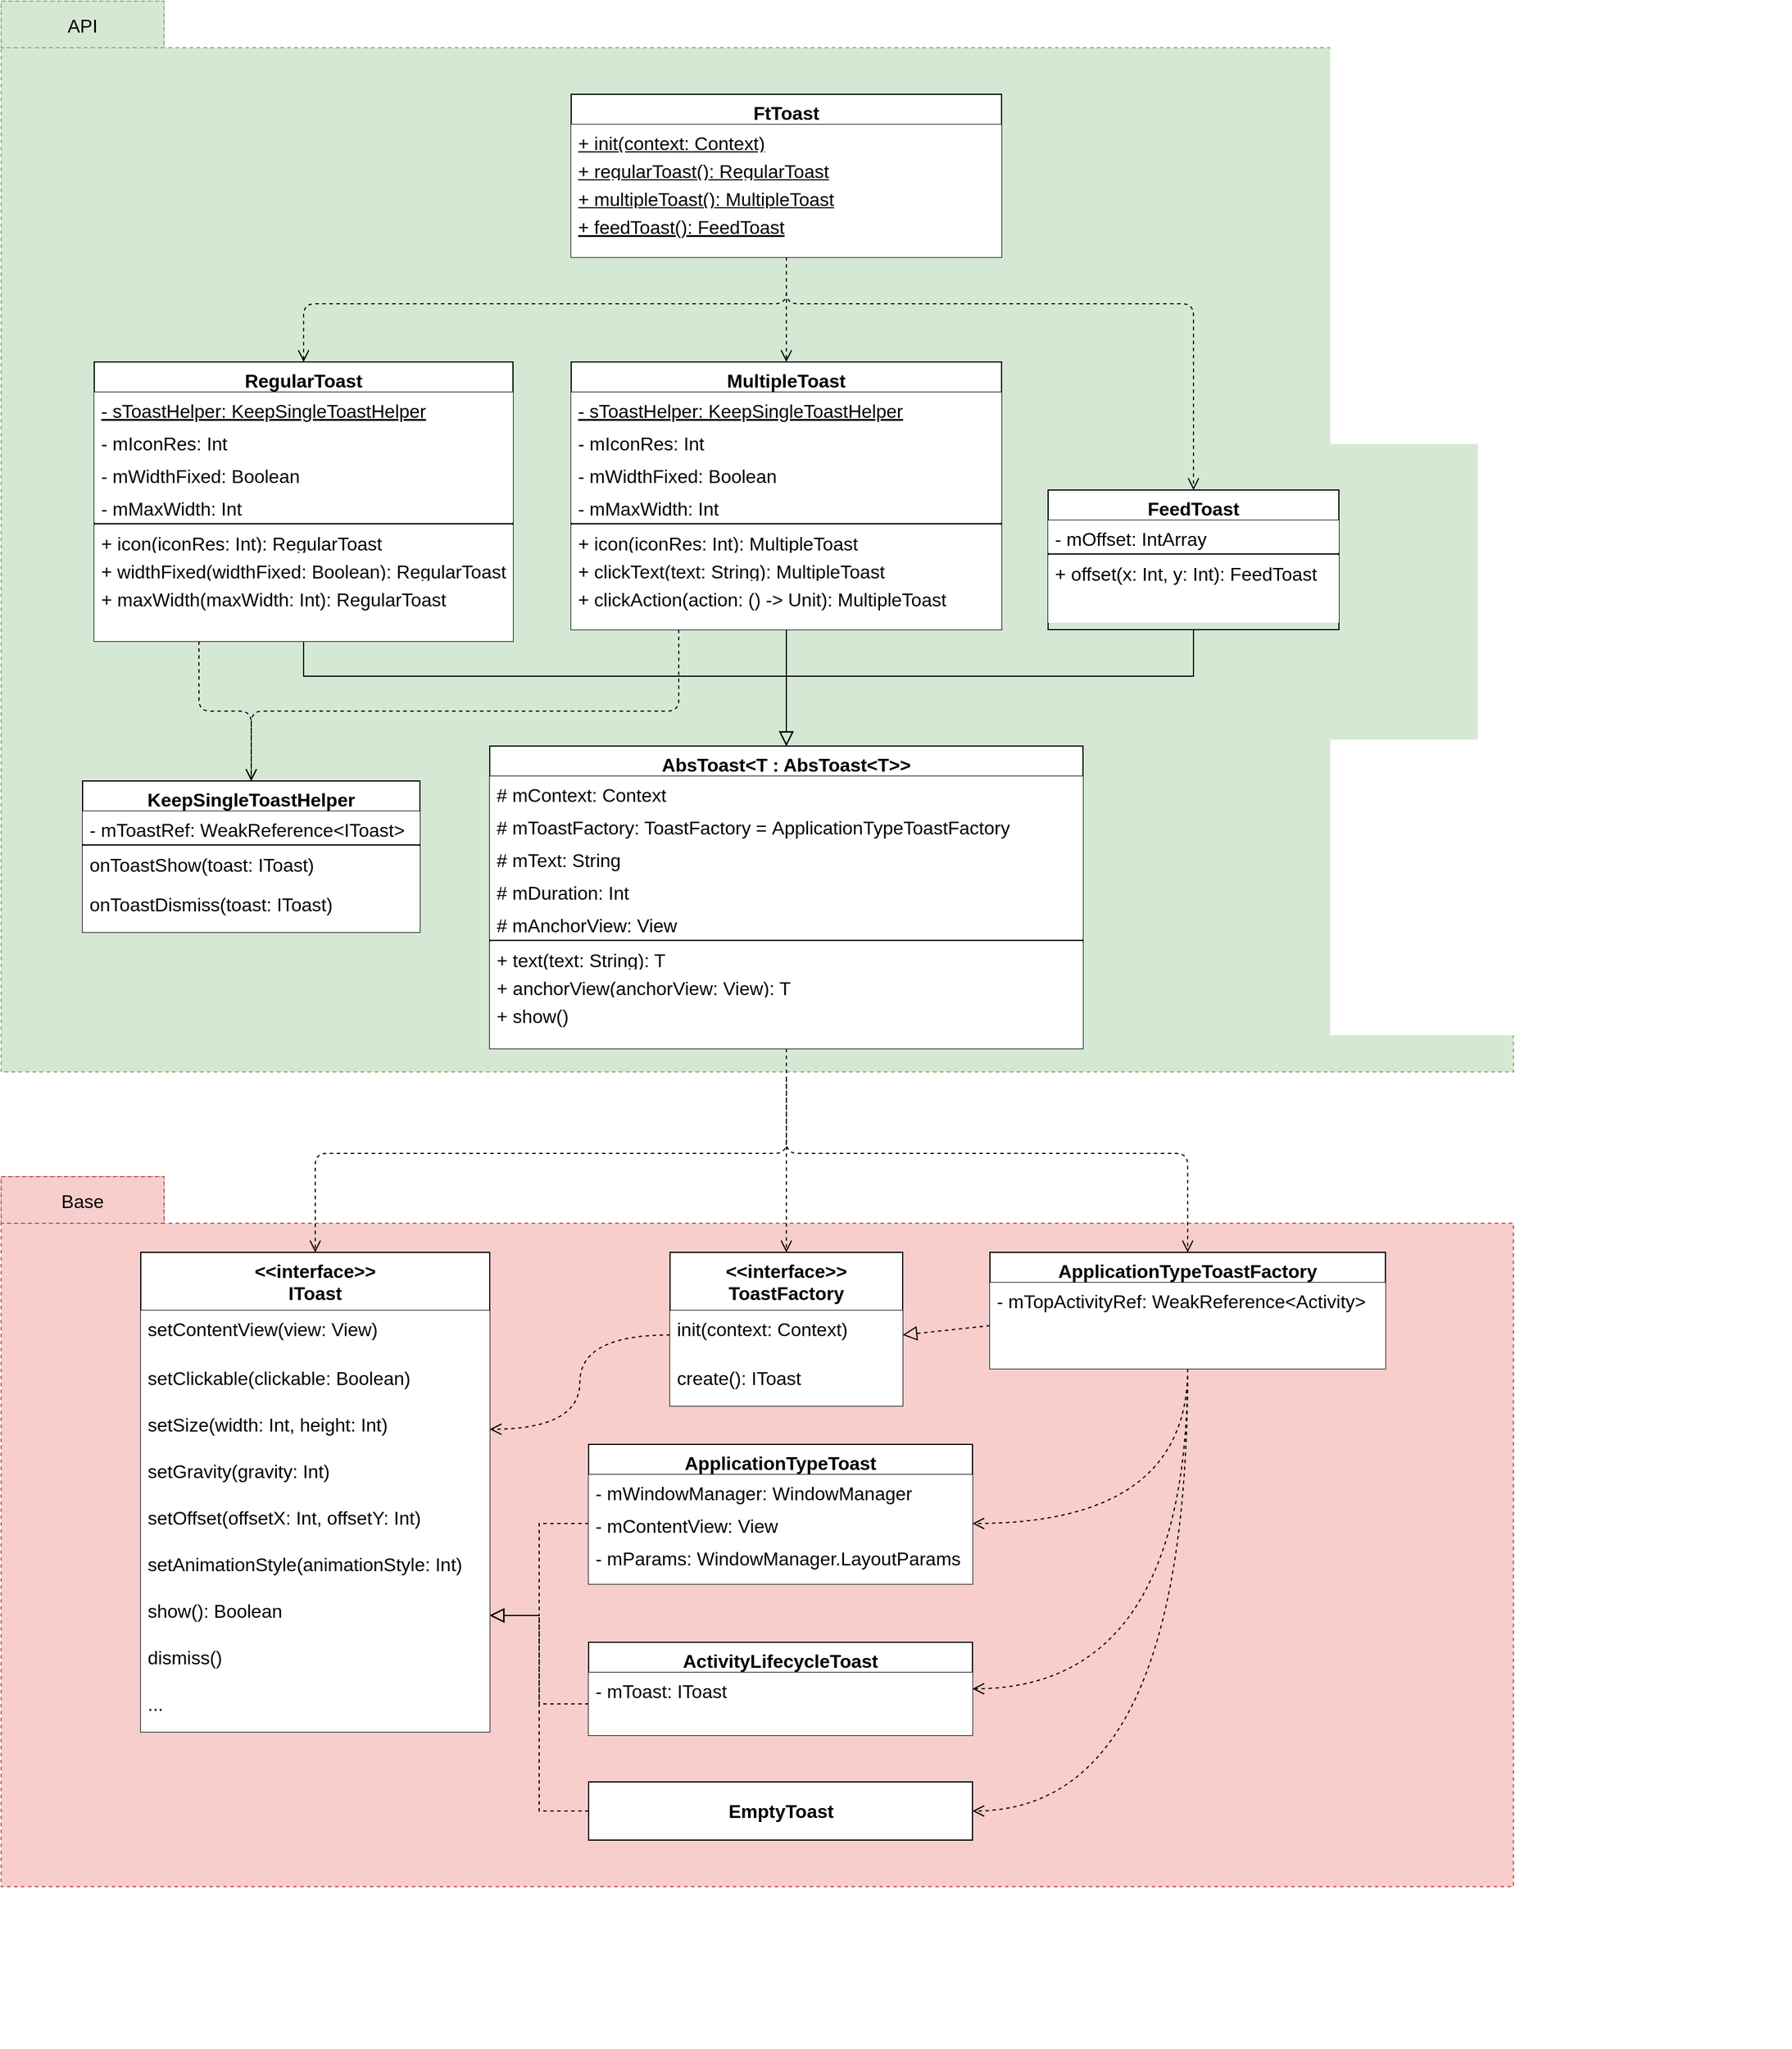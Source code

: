 <mxfile version="14.4.3" type="github">
  <diagram id="C5RBs43oDa-KdzZeNtuy" name="Page-1">
    <mxGraphModel dx="2839" dy="635" grid="1" gridSize="10" guides="1" tooltips="1" connect="1" arrows="1" fold="1" page="1" pageScale="1" pageWidth="827" pageHeight="1169" math="0" shadow="0">
      <root>
        <mxCell id="WIyWlLk6GJQsqaUBKTNV-0" />
        <mxCell id="WIyWlLk6GJQsqaUBKTNV-1" parent="WIyWlLk6GJQsqaUBKTNV-0" />
        <mxCell id="TGSBxebK7EgQVa-JyBHf-326" value="" style="shape=folder;fontStyle=1;spacingTop=10;tabWidth=140;tabHeight=40;tabPosition=left;html=1;strokeWidth=1;dashed=1;strokeColor=#82b366;fillColor=#d5e8d4;" parent="WIyWlLk6GJQsqaUBKTNV-1" vertex="1">
          <mxGeometry x="-1570" y="360" width="1300" height="920" as="geometry" />
        </mxCell>
        <mxCell id="TGSBxebK7EgQVa-JyBHf-310" value="" style="shape=folder;fontStyle=1;spacingTop=10;tabWidth=140;tabHeight=40;tabPosition=left;html=1;strokeWidth=1;dashed=1;strokeColor=#b85450;fillColor=#f8cecc;" parent="WIyWlLk6GJQsqaUBKTNV-1" vertex="1">
          <mxGeometry x="-1570" y="1370" width="1300" height="610" as="geometry" />
        </mxCell>
        <mxCell id="TGSBxebK7EgQVa-JyBHf-126" value="&lt;&lt;interface&gt;&gt;&#xa;ToastFactory" style="swimlane;fontStyle=1;align=center;verticalAlign=top;childLayout=stackLayout;horizontal=1;startSize=50;horizontalStack=0;resizeParent=1;resizeLast=0;collapsible=1;marginBottom=0;rounded=0;shadow=0;strokeWidth=1;fontSize=16;" parent="WIyWlLk6GJQsqaUBKTNV-1" vertex="1">
          <mxGeometry x="-995" y="1435" width="200" height="132" as="geometry">
            <mxRectangle x="130" y="380" width="160" height="26" as="alternateBounds" />
          </mxGeometry>
        </mxCell>
        <mxCell id="TGSBxebK7EgQVa-JyBHf-128" value="init(context: Context)" style="text;align=left;verticalAlign=top;spacingLeft=4;spacingRight=4;overflow=hidden;rotatable=0;points=[[0,0.5],[1,0.5]];portConstraint=eastwest;fontSize=16;fillColor=#ffffff;" parent="TGSBxebK7EgQVa-JyBHf-126" vertex="1">
          <mxGeometry y="50" width="200" height="42" as="geometry" />
        </mxCell>
        <mxCell id="TGSBxebK7EgQVa-JyBHf-129" value="create(): IToast" style="text;align=left;verticalAlign=top;spacingLeft=4;spacingRight=4;overflow=hidden;rotatable=0;points=[[0,0.5],[1,0.5]];portConstraint=eastwest;fontSize=16;fillColor=#ffffff;" parent="TGSBxebK7EgQVa-JyBHf-126" vertex="1">
          <mxGeometry y="92" width="200" height="40" as="geometry" />
        </mxCell>
        <mxCell id="TGSBxebK7EgQVa-JyBHf-137" value="ApplicationTypeToastFactory" style="swimlane;fontStyle=1;align=center;verticalAlign=top;childLayout=stackLayout;horizontal=1;startSize=26;horizontalStack=0;resizeParent=1;resizeLast=0;collapsible=1;marginBottom=0;rounded=0;shadow=0;strokeWidth=1;fontSize=16;fillColor=#FFFFFF;" parent="WIyWlLk6GJQsqaUBKTNV-1" vertex="1">
          <mxGeometry x="-720" y="1435" width="340" height="100" as="geometry">
            <mxRectangle x="130" y="380" width="160" height="26" as="alternateBounds" />
          </mxGeometry>
        </mxCell>
        <mxCell id="TGSBxebK7EgQVa-JyBHf-138" value="- mTopActivityRef: WeakReference&lt;Activity&gt;" style="text;align=left;verticalAlign=top;spacingLeft=4;spacingRight=4;overflow=hidden;rotatable=0;points=[[0,0.5],[1,0.5]];portConstraint=eastwest;rounded=0;shadow=0;html=0;fontSize=16;fillColor=#ffffff;" parent="TGSBxebK7EgQVa-JyBHf-137" vertex="1">
          <mxGeometry y="26" width="340" height="74" as="geometry" />
        </mxCell>
        <mxCell id="TGSBxebK7EgQVa-JyBHf-153" value="ApplicationTypeToast" style="swimlane;fontStyle=1;align=center;verticalAlign=top;childLayout=stackLayout;horizontal=1;startSize=26;horizontalStack=0;resizeParent=1;resizeLast=0;collapsible=1;marginBottom=0;rounded=0;shadow=0;strokeWidth=1;fontSize=16;" parent="WIyWlLk6GJQsqaUBKTNV-1" vertex="1">
          <mxGeometry x="-1065" y="1600" width="330" height="120" as="geometry">
            <mxRectangle x="130" y="380" width="160" height="26" as="alternateBounds" />
          </mxGeometry>
        </mxCell>
        <mxCell id="TGSBxebK7EgQVa-JyBHf-163" value="- mWindowManager: WindowManager" style="text;align=left;verticalAlign=top;spacingLeft=4;spacingRight=4;overflow=hidden;rotatable=0;points=[[0,0.5],[1,0.5]];portConstraint=eastwest;rounded=0;shadow=0;html=0;fontSize=16;fillColor=#ffffff;" parent="TGSBxebK7EgQVa-JyBHf-153" vertex="1">
          <mxGeometry y="26" width="330" height="28" as="geometry" />
        </mxCell>
        <mxCell id="TGSBxebK7EgQVa-JyBHf-154" value="- mContentView: View" style="text;align=left;verticalAlign=top;spacingLeft=4;spacingRight=4;overflow=hidden;rotatable=0;points=[[0,0.5],[1,0.5]];portConstraint=eastwest;rounded=0;shadow=0;html=0;fontSize=16;fillColor=#ffffff;" parent="TGSBxebK7EgQVa-JyBHf-153" vertex="1">
          <mxGeometry y="54" width="330" height="28" as="geometry" />
        </mxCell>
        <mxCell id="TGSBxebK7EgQVa-JyBHf-162" value="- mParams: WindowManager.LayoutParams" style="text;align=left;verticalAlign=top;spacingLeft=4;spacingRight=4;overflow=hidden;rotatable=0;points=[[0,0.5],[1,0.5]];portConstraint=eastwest;rounded=0;shadow=0;html=0;fontSize=16;fillColor=#ffffff;" parent="TGSBxebK7EgQVa-JyBHf-153" vertex="1">
          <mxGeometry y="82" width="330" height="38" as="geometry" />
        </mxCell>
        <mxCell id="TGSBxebK7EgQVa-JyBHf-160" style="edgeStyle=orthogonalEdgeStyle;rounded=0;orthogonalLoop=1;jettySize=auto;html=1;exitX=1;exitY=0.5;exitDx=0;exitDy=0;fontSize=16;" parent="TGSBxebK7EgQVa-JyBHf-153" edge="1">
          <mxGeometry relative="1" as="geometry">
            <mxPoint x="630" y="340.0" as="sourcePoint" />
            <mxPoint x="630" y="340.0" as="targetPoint" />
          </mxGeometry>
        </mxCell>
        <mxCell id="TGSBxebK7EgQVa-JyBHf-176" value="AbsToast&lt;T : AbsToast&lt;T&gt;&gt;" style="swimlane;fontStyle=1;align=center;verticalAlign=top;childLayout=stackLayout;horizontal=1;startSize=26;horizontalStack=0;resizeParent=1;resizeLast=0;collapsible=1;marginBottom=0;rounded=0;shadow=0;strokeWidth=1;fontSize=16;" parent="WIyWlLk6GJQsqaUBKTNV-1" vertex="1">
          <mxGeometry x="-1150" y="1000" width="510" height="260" as="geometry">
            <mxRectangle x="130" y="380" width="160" height="26" as="alternateBounds" />
          </mxGeometry>
        </mxCell>
        <mxCell id="TGSBxebK7EgQVa-JyBHf-177" value="# mContext: Context" style="text;align=left;verticalAlign=top;spacingLeft=4;spacingRight=4;overflow=hidden;rotatable=0;points=[[0,0.5],[1,0.5]];portConstraint=eastwest;rounded=0;shadow=0;html=0;fontSize=16;fillColor=#ffffff;" parent="TGSBxebK7EgQVa-JyBHf-176" vertex="1">
          <mxGeometry y="26" width="510" height="28" as="geometry" />
        </mxCell>
        <mxCell id="TGSBxebK7EgQVa-JyBHf-186" value="# mToastFactory: ToastFactory = ApplicationTypeToastFactory" style="text;align=left;verticalAlign=top;spacingLeft=4;spacingRight=4;overflow=hidden;rotatable=0;points=[[0,0.5],[1,0.5]];portConstraint=eastwest;rounded=0;shadow=0;html=0;fontSize=16;fillColor=#ffffff;" parent="TGSBxebK7EgQVa-JyBHf-176" vertex="1">
          <mxGeometry y="54" width="510" height="28" as="geometry" />
        </mxCell>
        <mxCell id="TGSBxebK7EgQVa-JyBHf-187" value="# mText: String" style="text;align=left;verticalAlign=top;spacingLeft=4;spacingRight=4;overflow=hidden;rotatable=0;points=[[0,0.5],[1,0.5]];portConstraint=eastwest;rounded=0;shadow=0;html=0;fontSize=16;fillColor=#ffffff;" parent="TGSBxebK7EgQVa-JyBHf-176" vertex="1">
          <mxGeometry y="82" width="510" height="28" as="geometry" />
        </mxCell>
        <mxCell id="TGSBxebK7EgQVa-JyBHf-188" value="# mDuration: Int" style="text;align=left;verticalAlign=top;spacingLeft=4;spacingRight=4;overflow=hidden;rotatable=0;points=[[0,0.5],[1,0.5]];portConstraint=eastwest;rounded=0;shadow=0;html=0;fontSize=16;fillColor=#ffffff;" parent="TGSBxebK7EgQVa-JyBHf-176" vertex="1">
          <mxGeometry y="110" width="510" height="28" as="geometry" />
        </mxCell>
        <mxCell id="TGSBxebK7EgQVa-JyBHf-189" value="# mAnchorView: View" style="text;align=left;verticalAlign=top;spacingLeft=4;spacingRight=4;overflow=hidden;rotatable=0;points=[[0,0.5],[1,0.5]];portConstraint=eastwest;rounded=0;shadow=0;html=0;fontSize=16;fillColor=#ffffff;" parent="TGSBxebK7EgQVa-JyBHf-176" vertex="1">
          <mxGeometry y="138" width="510" height="28" as="geometry" />
        </mxCell>
        <mxCell id="TGSBxebK7EgQVa-JyBHf-330" value="" style="line;strokeWidth=1;html=1;perimeter=backbonePerimeter;points=[];outlineConnect=0;fillColor=#ffffff;gradientColor=#ffffff;align=center;" parent="TGSBxebK7EgQVa-JyBHf-176" vertex="1">
          <mxGeometry y="166" width="510" height="2" as="geometry" />
        </mxCell>
        <mxCell id="TGSBxebK7EgQVa-JyBHf-179" value="+ text(text: String): T" style="text;align=left;verticalAlign=top;spacingLeft=4;spacingRight=4;overflow=hidden;rotatable=0;points=[[0,0.5],[1,0.5]];portConstraint=eastwest;fontStyle=0;fontSize=16;fillColor=#ffffff;" parent="TGSBxebK7EgQVa-JyBHf-176" vertex="1">
          <mxGeometry y="168" width="510" height="24" as="geometry" />
        </mxCell>
        <mxCell id="TGSBxebK7EgQVa-JyBHf-181" value="+ anchorView(anchorView: View): T" style="text;align=left;verticalAlign=top;spacingLeft=4;spacingRight=4;overflow=hidden;rotatable=0;points=[[0,0.5],[1,0.5]];portConstraint=eastwest;fontStyle=0;fontSize=16;fillColor=#ffffff;" parent="TGSBxebK7EgQVa-JyBHf-176" vertex="1">
          <mxGeometry y="192" width="510" height="24" as="geometry" />
        </mxCell>
        <mxCell id="TGSBxebK7EgQVa-JyBHf-182" value="+ show()" style="text;align=left;verticalAlign=top;spacingLeft=4;spacingRight=4;overflow=hidden;rotatable=0;points=[[0,0.5],[1,0.5]];portConstraint=eastwest;fontStyle=0;fontSize=16;fillColor=#ffffff;" parent="TGSBxebK7EgQVa-JyBHf-176" vertex="1">
          <mxGeometry y="216" width="510" height="44" as="geometry" />
        </mxCell>
        <mxCell id="TGSBxebK7EgQVa-JyBHf-183" style="edgeStyle=orthogonalEdgeStyle;rounded=0;orthogonalLoop=1;jettySize=auto;html=1;exitX=1;exitY=0.5;exitDx=0;exitDy=0;fontSize=16;" parent="TGSBxebK7EgQVa-JyBHf-176" edge="1">
          <mxGeometry relative="1" as="geometry">
            <mxPoint x="165" y="560.0" as="sourcePoint" />
            <mxPoint x="165" y="560.0" as="targetPoint" />
          </mxGeometry>
        </mxCell>
        <mxCell id="TGSBxebK7EgQVa-JyBHf-193" value="RegularToast" style="swimlane;fontStyle=1;align=center;verticalAlign=top;childLayout=stackLayout;horizontal=1;startSize=26;horizontalStack=0;resizeParent=1;resizeLast=0;collapsible=1;marginBottom=0;rounded=0;shadow=0;strokeWidth=1;fontSize=16;" parent="WIyWlLk6GJQsqaUBKTNV-1" vertex="1">
          <mxGeometry x="-1490" y="670" width="360" height="240" as="geometry">
            <mxRectangle x="130" y="380" width="160" height="26" as="alternateBounds" />
          </mxGeometry>
        </mxCell>
        <mxCell id="TGSBxebK7EgQVa-JyBHf-194" value="- sToastHelper: KeepSingleToastHelper" style="text;align=left;verticalAlign=top;spacingLeft=4;spacingRight=4;overflow=hidden;rotatable=0;points=[[0,0.5],[1,0.5]];portConstraint=eastwest;rounded=0;shadow=0;html=0;fontSize=16;fontStyle=4;fillColor=#ffffff;" parent="TGSBxebK7EgQVa-JyBHf-193" vertex="1">
          <mxGeometry y="26" width="360" height="28" as="geometry" />
        </mxCell>
        <mxCell id="TGSBxebK7EgQVa-JyBHf-195" value="- mIconRes: Int" style="text;align=left;verticalAlign=top;spacingLeft=4;spacingRight=4;overflow=hidden;rotatable=0;points=[[0,0.5],[1,0.5]];portConstraint=eastwest;rounded=0;shadow=0;html=0;fontSize=16;fillColor=#ffffff;" parent="TGSBxebK7EgQVa-JyBHf-193" vertex="1">
          <mxGeometry y="54" width="360" height="28" as="geometry" />
        </mxCell>
        <mxCell id="TGSBxebK7EgQVa-JyBHf-196" value="- mWidthFixed: Boolean" style="text;align=left;verticalAlign=top;spacingLeft=4;spacingRight=4;overflow=hidden;rotatable=0;points=[[0,0.5],[1,0.5]];portConstraint=eastwest;rounded=0;shadow=0;html=0;fontSize=16;fillColor=#ffffff;" parent="TGSBxebK7EgQVa-JyBHf-193" vertex="1">
          <mxGeometry y="82" width="360" height="28" as="geometry" />
        </mxCell>
        <mxCell id="TGSBxebK7EgQVa-JyBHf-197" value="- mMaxWidth: Int" style="text;align=left;verticalAlign=top;spacingLeft=4;spacingRight=4;overflow=hidden;rotatable=0;points=[[0,0.5],[1,0.5]];portConstraint=eastwest;rounded=0;shadow=0;html=0;fontSize=16;fillColor=#ffffff;" parent="TGSBxebK7EgQVa-JyBHf-193" vertex="1">
          <mxGeometry y="110" width="360" height="28" as="geometry" />
        </mxCell>
        <mxCell id="TGSBxebK7EgQVa-JyBHf-199" value="" style="line;html=1;strokeWidth=1;align=left;verticalAlign=middle;spacingTop=-1;spacingLeft=3;spacingRight=3;rotatable=0;labelPosition=right;points=[];portConstraint=eastwest;fontSize=16;fillColor=#000000;" parent="TGSBxebK7EgQVa-JyBHf-193" vertex="1">
          <mxGeometry y="138" width="360" height="2" as="geometry" />
        </mxCell>
        <mxCell id="TGSBxebK7EgQVa-JyBHf-226" value="+ icon(iconRes: Int): RegularToast" style="text;align=left;verticalAlign=top;spacingLeft=4;spacingRight=4;overflow=hidden;rotatable=0;points=[[0,0.5],[1,0.5]];portConstraint=eastwest;fontStyle=0;fontSize=16;fillColor=#ffffff;" parent="TGSBxebK7EgQVa-JyBHf-193" vertex="1">
          <mxGeometry y="140" width="360" height="24" as="geometry" />
        </mxCell>
        <mxCell id="TGSBxebK7EgQVa-JyBHf-200" value="+ widthFixed(widthFixed: Boolean): RegularToast" style="text;align=left;verticalAlign=top;spacingLeft=4;spacingRight=4;overflow=hidden;rotatable=0;points=[[0,0.5],[1,0.5]];portConstraint=eastwest;fontStyle=0;fontSize=16;fillColor=#ffffff;" parent="TGSBxebK7EgQVa-JyBHf-193" vertex="1">
          <mxGeometry y="164" width="360" height="24" as="geometry" />
        </mxCell>
        <mxCell id="TGSBxebK7EgQVa-JyBHf-227" value="+ maxWidth(maxWidth: Int): RegularToast" style="text;align=left;verticalAlign=top;spacingLeft=4;spacingRight=4;overflow=hidden;rotatable=0;points=[[0,0.5],[1,0.5]];portConstraint=eastwest;fontStyle=0;fontSize=16;fillColor=#ffffff;" parent="TGSBxebK7EgQVa-JyBHf-193" vertex="1">
          <mxGeometry y="188" width="360" height="52" as="geometry" />
        </mxCell>
        <mxCell id="TGSBxebK7EgQVa-JyBHf-203" style="edgeStyle=orthogonalEdgeStyle;rounded=0;orthogonalLoop=1;jettySize=auto;html=1;exitX=1;exitY=0.5;exitDx=0;exitDy=0;fontSize=16;" parent="TGSBxebK7EgQVa-JyBHf-193" edge="1">
          <mxGeometry relative="1" as="geometry">
            <mxPoint x="630" y="170.0" as="sourcePoint" />
            <mxPoint x="630" y="170.0" as="targetPoint" />
          </mxGeometry>
        </mxCell>
        <mxCell id="TGSBxebK7EgQVa-JyBHf-204" value="KeepSingleToastHelper" style="swimlane;fontStyle=1;align=center;verticalAlign=top;childLayout=stackLayout;horizontal=1;startSize=26;horizontalStack=0;resizeParent=1;resizeLast=0;collapsible=1;marginBottom=0;rounded=0;shadow=0;strokeWidth=1;fontSize=16;" parent="WIyWlLk6GJQsqaUBKTNV-1" vertex="1">
          <mxGeometry x="-1500" y="1030" width="290" height="130" as="geometry">
            <mxRectangle x="130" y="380" width="160" height="26" as="alternateBounds" />
          </mxGeometry>
        </mxCell>
        <mxCell id="TGSBxebK7EgQVa-JyBHf-205" value="- mToastRef: WeakReference&lt;IToast&gt;" style="text;align=left;verticalAlign=top;spacingLeft=4;spacingRight=4;overflow=hidden;rotatable=0;points=[[0,0.5],[1,0.5]];portConstraint=eastwest;rounded=0;shadow=0;html=0;fontSize=16;fillColor=#ffffff;" parent="TGSBxebK7EgQVa-JyBHf-204" vertex="1">
          <mxGeometry y="26" width="290" height="28" as="geometry" />
        </mxCell>
        <mxCell id="TGSBxebK7EgQVa-JyBHf-329" value="" style="line;strokeWidth=1;html=1;perimeter=backbonePerimeter;points=[];outlineConnect=0;fillColor=#ffffff;gradientColor=#ffffff;align=center;" parent="TGSBxebK7EgQVa-JyBHf-204" vertex="1">
          <mxGeometry y="54" width="290" height="2" as="geometry" />
        </mxCell>
        <mxCell id="TGSBxebK7EgQVa-JyBHf-211" value="onToastShow(toast: IToast)" style="text;align=left;verticalAlign=top;spacingLeft=4;spacingRight=4;overflow=hidden;rotatable=0;points=[[0,0.5],[1,0.5]];portConstraint=eastwest;fontStyle=0;fontSize=16;fillColor=#ffffff;" parent="TGSBxebK7EgQVa-JyBHf-204" vertex="1">
          <mxGeometry y="56" width="290" height="34" as="geometry" />
        </mxCell>
        <mxCell id="TGSBxebK7EgQVa-JyBHf-212" value="onToastDismiss(toast: IToast)" style="text;align=left;verticalAlign=top;spacingLeft=4;spacingRight=4;overflow=hidden;rotatable=0;points=[[0,0.5],[1,0.5]];portConstraint=eastwest;fontStyle=0;fontSize=16;fillColor=#ffffff;" parent="TGSBxebK7EgQVa-JyBHf-204" vertex="1">
          <mxGeometry y="90" width="290" height="40" as="geometry" />
        </mxCell>
        <mxCell id="TGSBxebK7EgQVa-JyBHf-214" style="edgeStyle=orthogonalEdgeStyle;rounded=0;orthogonalLoop=1;jettySize=auto;html=1;exitX=1;exitY=0.5;exitDx=0;exitDy=0;fontSize=16;" parent="TGSBxebK7EgQVa-JyBHf-204" edge="1">
          <mxGeometry relative="1" as="geometry">
            <mxPoint x="630" y="170.0" as="sourcePoint" />
            <mxPoint x="630" y="170.0" as="targetPoint" />
          </mxGeometry>
        </mxCell>
        <mxCell id="TGSBxebK7EgQVa-JyBHf-216" value="MultipleToast" style="swimlane;fontStyle=1;align=center;verticalAlign=top;childLayout=stackLayout;horizontal=1;startSize=26;horizontalStack=0;resizeParent=1;resizeLast=0;collapsible=1;marginBottom=0;rounded=0;shadow=0;strokeWidth=1;fontSize=16;" parent="WIyWlLk6GJQsqaUBKTNV-1" vertex="1">
          <mxGeometry x="-1080" y="670" width="370" height="230" as="geometry">
            <mxRectangle x="130" y="380" width="160" height="26" as="alternateBounds" />
          </mxGeometry>
        </mxCell>
        <mxCell id="TGSBxebK7EgQVa-JyBHf-217" value="- sToastHelper: KeepSingleToastHelper" style="text;align=left;verticalAlign=top;spacingLeft=4;spacingRight=4;overflow=hidden;rotatable=0;points=[[0,0.5],[1,0.5]];portConstraint=eastwest;rounded=0;shadow=0;html=0;fontSize=16;fontStyle=4;fillColor=#ffffff;" parent="TGSBxebK7EgQVa-JyBHf-216" vertex="1">
          <mxGeometry y="26" width="370" height="28" as="geometry" />
        </mxCell>
        <mxCell id="TGSBxebK7EgQVa-JyBHf-218" value="- mIconRes: Int" style="text;align=left;verticalAlign=top;spacingLeft=4;spacingRight=4;overflow=hidden;rotatable=0;points=[[0,0.5],[1,0.5]];portConstraint=eastwest;rounded=0;shadow=0;html=0;fontSize=16;fillColor=#ffffff;" parent="TGSBxebK7EgQVa-JyBHf-216" vertex="1">
          <mxGeometry y="54" width="370" height="28" as="geometry" />
        </mxCell>
        <mxCell id="TGSBxebK7EgQVa-JyBHf-219" value="- mWidthFixed: Boolean" style="text;align=left;verticalAlign=top;spacingLeft=4;spacingRight=4;overflow=hidden;rotatable=0;points=[[0,0.5],[1,0.5]];portConstraint=eastwest;rounded=0;shadow=0;html=0;fontSize=16;fillColor=#ffffff;" parent="TGSBxebK7EgQVa-JyBHf-216" vertex="1">
          <mxGeometry y="82" width="370" height="28" as="geometry" />
        </mxCell>
        <mxCell id="TGSBxebK7EgQVa-JyBHf-220" value="- mMaxWidth: Int" style="text;align=left;verticalAlign=top;spacingLeft=4;spacingRight=4;overflow=hidden;rotatable=0;points=[[0,0.5],[1,0.5]];portConstraint=eastwest;rounded=0;shadow=0;html=0;fontSize=16;fillColor=#ffffff;" parent="TGSBxebK7EgQVa-JyBHf-216" vertex="1">
          <mxGeometry y="110" width="370" height="28" as="geometry" />
        </mxCell>
        <mxCell id="TGSBxebK7EgQVa-JyBHf-331" value="" style="line;html=1;strokeWidth=1;align=left;verticalAlign=middle;spacingTop=-1;spacingLeft=3;spacingRight=3;rotatable=0;labelPosition=right;points=[];portConstraint=eastwest;fontSize=16;fillColor=#000000;" parent="TGSBxebK7EgQVa-JyBHf-216" vertex="1">
          <mxGeometry y="138" width="370" height="2" as="geometry" />
        </mxCell>
        <mxCell id="TGSBxebK7EgQVa-JyBHf-222" value="+ icon(iconRes: Int): MultipleToast" style="text;align=left;verticalAlign=top;spacingLeft=4;spacingRight=4;overflow=hidden;rotatable=0;points=[[0,0.5],[1,0.5]];portConstraint=eastwest;fontStyle=0;fontSize=16;fillColor=#ffffff;" parent="TGSBxebK7EgQVa-JyBHf-216" vertex="1">
          <mxGeometry y="140" width="370" height="24" as="geometry" />
        </mxCell>
        <mxCell id="TGSBxebK7EgQVa-JyBHf-228" value="+ clickText(text: String): MultipleToast" style="text;align=left;verticalAlign=top;spacingLeft=4;spacingRight=4;overflow=hidden;rotatable=0;points=[[0,0.5],[1,0.5]];portConstraint=eastwest;fontStyle=0;fontSize=16;fillColor=#ffffff;" parent="TGSBxebK7EgQVa-JyBHf-216" vertex="1">
          <mxGeometry y="164" width="370" height="24" as="geometry" />
        </mxCell>
        <mxCell id="TGSBxebK7EgQVa-JyBHf-223" value="+ clickAction(action: () -&gt; Unit): MultipleToast" style="text;align=left;verticalAlign=top;spacingLeft=4;spacingRight=4;overflow=hidden;rotatable=0;points=[[0,0.5],[1,0.5]];portConstraint=eastwest;fontStyle=0;fontSize=16;fillColor=#ffffff;" parent="TGSBxebK7EgQVa-JyBHf-216" vertex="1">
          <mxGeometry y="188" width="370" height="42" as="geometry" />
        </mxCell>
        <mxCell id="TGSBxebK7EgQVa-JyBHf-225" style="edgeStyle=orthogonalEdgeStyle;rounded=0;orthogonalLoop=1;jettySize=auto;html=1;exitX=1;exitY=0.5;exitDx=0;exitDy=0;fontSize=16;" parent="TGSBxebK7EgQVa-JyBHf-216" edge="1">
          <mxGeometry relative="1" as="geometry">
            <mxPoint x="630" y="170.0" as="sourcePoint" />
            <mxPoint x="630" y="170.0" as="targetPoint" />
          </mxGeometry>
        </mxCell>
        <mxCell id="TGSBxebK7EgQVa-JyBHf-229" style="edgeStyle=orthogonalEdgeStyle;rounded=0;orthogonalLoop=1;jettySize=auto;html=1;exitX=1;exitY=0.5;exitDx=0;exitDy=0;fontSize=16;" parent="WIyWlLk6GJQsqaUBKTNV-1" edge="1">
          <mxGeometry relative="1" as="geometry">
            <mxPoint x="-440" y="840" as="sourcePoint" />
            <mxPoint x="-440" y="840" as="targetPoint" />
          </mxGeometry>
        </mxCell>
        <mxCell id="TGSBxebK7EgQVa-JyBHf-230" value="FeedToast" style="swimlane;fontStyle=1;align=center;verticalAlign=top;childLayout=stackLayout;horizontal=1;startSize=26;horizontalStack=0;resizeParent=1;resizeLast=0;collapsible=1;marginBottom=0;rounded=0;shadow=0;strokeWidth=1;fontSize=16;" parent="WIyWlLk6GJQsqaUBKTNV-1" vertex="1">
          <mxGeometry x="-670" y="780" width="250" height="120" as="geometry">
            <mxRectangle x="130" y="380" width="160" height="26" as="alternateBounds" />
          </mxGeometry>
        </mxCell>
        <mxCell id="TGSBxebK7EgQVa-JyBHf-231" value="- mOffset: IntArray" style="text;align=left;verticalAlign=top;spacingLeft=4;spacingRight=4;overflow=hidden;rotatable=0;points=[[0,0.5],[1,0.5]];portConstraint=eastwest;rounded=0;shadow=0;html=0;fontSize=16;fontStyle=0;fillColor=#ffffff;" parent="TGSBxebK7EgQVa-JyBHf-230" vertex="1">
          <mxGeometry y="26" width="250" height="28" as="geometry" />
        </mxCell>
        <mxCell id="TGSBxebK7EgQVa-JyBHf-332" value="" style="line;html=1;strokeWidth=1;align=left;verticalAlign=middle;spacingTop=-1;spacingLeft=3;spacingRight=3;rotatable=0;labelPosition=right;points=[];portConstraint=eastwest;fontSize=16;fillColor=#000000;" parent="TGSBxebK7EgQVa-JyBHf-230" vertex="1">
          <mxGeometry y="54" width="250" height="2" as="geometry" />
        </mxCell>
        <mxCell id="TGSBxebK7EgQVa-JyBHf-236" value="+ offset(x: Int, y: Int): FeedToast" style="text;align=left;verticalAlign=top;spacingLeft=4;spacingRight=4;overflow=hidden;rotatable=0;points=[[0,0.5],[1,0.5]];portConstraint=eastwest;fontStyle=0;fontSize=16;fillColor=#ffffff;" parent="TGSBxebK7EgQVa-JyBHf-230" vertex="1">
          <mxGeometry y="56" width="250" height="58" as="geometry" />
        </mxCell>
        <mxCell id="TGSBxebK7EgQVa-JyBHf-239" style="edgeStyle=orthogonalEdgeStyle;rounded=0;orthogonalLoop=1;jettySize=auto;html=1;exitX=1;exitY=0.5;exitDx=0;exitDy=0;fontSize=16;" parent="TGSBxebK7EgQVa-JyBHf-230" edge="1">
          <mxGeometry relative="1" as="geometry">
            <mxPoint x="630" y="170.0" as="sourcePoint" />
            <mxPoint x="630" y="170.0" as="targetPoint" />
          </mxGeometry>
        </mxCell>
        <mxCell id="TGSBxebK7EgQVa-JyBHf-243" value="" style="html=1;verticalAlign=bottom;endArrow=open;dashed=1;endSize=8;fontSize=16;exitX=0.5;exitY=1;exitDx=0;exitDy=0;entryX=0.5;entryY=0;entryDx=0;entryDy=0;edgeStyle=orthogonalEdgeStyle;" parent="WIyWlLk6GJQsqaUBKTNV-1" source="TGSBxebK7EgQVa-JyBHf-296" target="TGSBxebK7EgQVa-JyBHf-193" edge="1">
          <mxGeometry y="-60" relative="1" as="geometry">
            <mxPoint x="-1270" y="470" as="sourcePoint" />
            <mxPoint x="-1480" y="520" as="targetPoint" />
            <mxPoint as="offset" />
            <Array as="points">
              <mxPoint x="-895" y="620" />
              <mxPoint x="-1310" y="620" />
            </Array>
          </mxGeometry>
        </mxCell>
        <mxCell id="TGSBxebK7EgQVa-JyBHf-251" value="" style="endArrow=block;endSize=10;endFill=0;shadow=0;strokeWidth=1;rounded=0;elbow=vertical;fontSize=16;exitX=0.5;exitY=1;exitDx=0;exitDy=0;entryX=0.5;entryY=0;entryDx=0;entryDy=0;edgeStyle=orthogonalEdgeStyle;" parent="WIyWlLk6GJQsqaUBKTNV-1" source="TGSBxebK7EgQVa-JyBHf-193" target="TGSBxebK7EgQVa-JyBHf-176" edge="1">
          <mxGeometry width="160" relative="1" as="geometry">
            <mxPoint x="-1020" y="930" as="sourcePoint" />
            <mxPoint x="-1140" y="970" as="targetPoint" />
            <Array as="points">
              <mxPoint x="-1310" y="940" />
              <mxPoint x="-895" y="940" />
            </Array>
          </mxGeometry>
        </mxCell>
        <mxCell id="TGSBxebK7EgQVa-JyBHf-252" value="" style="endArrow=block;endSize=10;endFill=0;shadow=0;strokeWidth=1;rounded=0;elbow=vertical;fontSize=16;entryX=0.5;entryY=0;entryDx=0;entryDy=0;exitX=0.5;exitY=1;exitDx=0;exitDy=0;" parent="WIyWlLk6GJQsqaUBKTNV-1" source="TGSBxebK7EgQVa-JyBHf-216" target="TGSBxebK7EgQVa-JyBHf-176" edge="1">
          <mxGeometry width="160" relative="1" as="geometry">
            <mxPoint x="-895" y="912" as="sourcePoint" />
            <mxPoint x="-895" y="990" as="targetPoint" />
          </mxGeometry>
        </mxCell>
        <mxCell id="TGSBxebK7EgQVa-JyBHf-253" value="" style="endArrow=block;endSize=10;endFill=0;shadow=0;strokeWidth=1;rounded=0;elbow=vertical;fontSize=16;entryX=0.5;entryY=0;entryDx=0;entryDy=0;exitX=0.5;exitY=1;exitDx=0;exitDy=0;edgeStyle=orthogonalEdgeStyle;" parent="WIyWlLk6GJQsqaUBKTNV-1" source="TGSBxebK7EgQVa-JyBHf-230" target="TGSBxebK7EgQVa-JyBHf-176" edge="1">
          <mxGeometry width="160" relative="1" as="geometry">
            <mxPoint x="-895" y="912" as="sourcePoint" />
            <mxPoint x="-895" y="990" as="targetPoint" />
            <Array as="points">
              <mxPoint x="-545" y="940" />
              <mxPoint x="-895" y="940" />
            </Array>
          </mxGeometry>
        </mxCell>
        <mxCell id="TGSBxebK7EgQVa-JyBHf-257" value="" style="html=1;verticalAlign=bottom;endArrow=open;dashed=1;endSize=8;fontSize=16;exitX=0.25;exitY=1;exitDx=0;exitDy=0;entryX=0.5;entryY=0;entryDx=0;entryDy=0;edgeStyle=elbowEdgeStyle;elbow=vertical;" parent="WIyWlLk6GJQsqaUBKTNV-1" source="TGSBxebK7EgQVa-JyBHf-216" target="TGSBxebK7EgQVa-JyBHf-204" edge="1">
          <mxGeometry y="-60" relative="1" as="geometry">
            <mxPoint x="-1460" y="1190" as="sourcePoint" />
            <mxPoint x="-1580" y="1190" as="targetPoint" />
            <mxPoint as="offset" />
            <Array as="points">
              <mxPoint x="-1150" y="970" />
            </Array>
          </mxGeometry>
        </mxCell>
        <mxCell id="TGSBxebK7EgQVa-JyBHf-258" value="" style="html=1;verticalAlign=bottom;endArrow=open;dashed=1;endSize=8;fontSize=16;exitX=0.25;exitY=1;exitDx=0;exitDy=0;entryX=0.5;entryY=0;entryDx=0;entryDy=0;edgeStyle=elbowEdgeStyle;elbow=vertical;" parent="WIyWlLk6GJQsqaUBKTNV-1" source="TGSBxebK7EgQVa-JyBHf-193" target="TGSBxebK7EgQVa-JyBHf-204" edge="1">
          <mxGeometry y="-60" relative="1" as="geometry">
            <mxPoint x="-1460" y="1190" as="sourcePoint" />
            <mxPoint x="-1580" y="1190" as="targetPoint" />
            <mxPoint as="offset" />
          </mxGeometry>
        </mxCell>
        <mxCell id="TGSBxebK7EgQVa-JyBHf-262" value="&lt;b style=&quot;font-size: 16px&quot;&gt;&lt;font style=&quot;font-size: 16px&quot;&gt;EmptyToast&lt;br&gt;&lt;/font&gt;&lt;/b&gt;" style="html=1;fontSize=16;" parent="WIyWlLk6GJQsqaUBKTNV-1" vertex="1">
          <mxGeometry x="-1065" y="1890" width="330" height="50" as="geometry" />
        </mxCell>
        <mxCell id="TGSBxebK7EgQVa-JyBHf-271" value="" style="html=1;verticalAlign=bottom;endArrow=open;dashed=1;endSize=8;fontSize=16;entryX=0.5;entryY=0;entryDx=0;entryDy=0;exitX=0.5;exitY=1;exitDx=0;exitDy=0;" parent="WIyWlLk6GJQsqaUBKTNV-1" source="TGSBxebK7EgQVa-JyBHf-176" target="TGSBxebK7EgQVa-JyBHf-126" edge="1">
          <mxGeometry y="-60" relative="1" as="geometry">
            <mxPoint x="-720" y="1385" as="sourcePoint" />
            <mxPoint x="-680" y="1383.33" as="targetPoint" />
            <mxPoint as="offset" />
          </mxGeometry>
        </mxCell>
        <mxCell id="TGSBxebK7EgQVa-JyBHf-272" value="" style="endArrow=block;endSize=10;endFill=0;shadow=0;strokeWidth=1;rounded=0;fontSize=16;dashed=1;exitX=0;exitY=0.5;exitDx=0;exitDy=0;entryX=1;entryY=0.5;entryDx=0;entryDy=0;edgeStyle=elbowEdgeStyle;" parent="WIyWlLk6GJQsqaUBKTNV-1" source="TGSBxebK7EgQVa-JyBHf-154" target="TGSBxebK7EgQVa-JyBHf-123" edge="1">
          <mxGeometry width="160" relative="1" as="geometry">
            <mxPoint x="-1520" y="1910" as="sourcePoint" />
            <mxPoint x="-1130" y="1650" as="targetPoint" />
          </mxGeometry>
        </mxCell>
        <mxCell id="TGSBxebK7EgQVa-JyBHf-273" value="" style="html=1;verticalAlign=bottom;endArrow=open;dashed=1;endSize=8;fontSize=16;exitX=0.5;exitY=1;exitDx=0;exitDy=0;entryX=1;entryY=0.5;entryDx=0;entryDy=0;edgeStyle=orthogonalEdgeStyle;curved=1;" parent="WIyWlLk6GJQsqaUBKTNV-1" source="TGSBxebK7EgQVa-JyBHf-137" target="TGSBxebK7EgQVa-JyBHf-154" edge="1">
          <mxGeometry y="-60" relative="1" as="geometry">
            <mxPoint x="-480" y="1700" as="sourcePoint" />
            <mxPoint x="-690" y="1750" as="targetPoint" />
            <mxPoint as="offset" />
          </mxGeometry>
        </mxCell>
        <mxCell id="TGSBxebK7EgQVa-JyBHf-274" value="" style="endArrow=block;endSize=10;endFill=0;shadow=0;strokeWidth=1;rounded=0;elbow=vertical;fontSize=16;dashed=1;exitX=0;exitY=0.5;exitDx=0;exitDy=0;entryX=1;entryY=0.5;entryDx=0;entryDy=0;" parent="WIyWlLk6GJQsqaUBKTNV-1" source="TGSBxebK7EgQVa-JyBHf-138" target="TGSBxebK7EgQVa-JyBHf-128" edge="1">
          <mxGeometry width="160" relative="1" as="geometry">
            <mxPoint x="-1520" y="1910" as="sourcePoint" />
            <mxPoint x="-1640" y="1950" as="targetPoint" />
          </mxGeometry>
        </mxCell>
        <mxCell id="TGSBxebK7EgQVa-JyBHf-275" value="" style="html=1;verticalAlign=bottom;endArrow=open;dashed=1;endSize=8;fontSize=16;exitX=0.5;exitY=1.583;exitDx=0;exitDy=0;exitPerimeter=0;edgeStyle=orthogonalEdgeStyle;entryX=0.5;entryY=0;entryDx=0;entryDy=0;" parent="WIyWlLk6GJQsqaUBKTNV-1" source="TGSBxebK7EgQVa-JyBHf-182" target="TGSBxebK7EgQVa-JyBHf-114" edge="1">
          <mxGeometry y="-60" relative="1" as="geometry">
            <mxPoint x="-480" y="1700" as="sourcePoint" />
            <mxPoint x="-1300" y="1385" as="targetPoint" />
            <mxPoint as="offset" />
            <Array as="points">
              <mxPoint x="-895" y="1350" />
              <mxPoint x="-1300" y="1350" />
            </Array>
          </mxGeometry>
        </mxCell>
        <mxCell id="TGSBxebK7EgQVa-JyBHf-279" value="" style="html=1;verticalAlign=bottom;endArrow=open;dashed=1;endSize=8;fontSize=16;entryX=0.5;entryY=0;entryDx=0;entryDy=0;exitX=0.5;exitY=1;exitDx=0;exitDy=0;edgeStyle=elbowEdgeStyle;elbow=vertical;" parent="WIyWlLk6GJQsqaUBKTNV-1" source="TGSBxebK7EgQVa-JyBHf-176" target="TGSBxebK7EgQVa-JyBHf-137" edge="1">
          <mxGeometry y="-60" relative="1" as="geometry">
            <mxPoint x="-420" y="1270" as="sourcePoint" />
            <mxPoint x="-680" y="1383.33" as="targetPoint" />
            <mxPoint as="offset" />
            <Array as="points">
              <mxPoint x="-720" y="1350" />
            </Array>
          </mxGeometry>
        </mxCell>
        <mxCell id="TGSBxebK7EgQVa-JyBHf-280" value="ActivityLifecycleToast" style="swimlane;fontStyle=1;align=center;verticalAlign=top;childLayout=stackLayout;horizontal=1;startSize=26;horizontalStack=0;resizeParent=1;resizeLast=0;collapsible=1;marginBottom=0;rounded=0;shadow=0;strokeWidth=1;fontSize=16;" parent="WIyWlLk6GJQsqaUBKTNV-1" vertex="1">
          <mxGeometry x="-1065" y="1770" width="330" height="80" as="geometry">
            <mxRectangle x="130" y="380" width="160" height="26" as="alternateBounds" />
          </mxGeometry>
        </mxCell>
        <mxCell id="TGSBxebK7EgQVa-JyBHf-281" value="- mToast: IToast" style="text;align=left;verticalAlign=top;spacingLeft=4;spacingRight=4;overflow=hidden;rotatable=0;points=[[0,0.5],[1,0.5]];portConstraint=eastwest;rounded=0;shadow=0;html=0;fontSize=16;fillColor=#ffffff;" parent="TGSBxebK7EgQVa-JyBHf-280" vertex="1">
          <mxGeometry y="26" width="330" height="54" as="geometry" />
        </mxCell>
        <mxCell id="TGSBxebK7EgQVa-JyBHf-285" style="edgeStyle=orthogonalEdgeStyle;rounded=0;orthogonalLoop=1;jettySize=auto;html=1;exitX=1;exitY=0.5;exitDx=0;exitDy=0;fontSize=16;" parent="TGSBxebK7EgQVa-JyBHf-280" edge="1">
          <mxGeometry relative="1" as="geometry">
            <mxPoint x="630" y="340.0" as="sourcePoint" />
            <mxPoint x="630" y="340.0" as="targetPoint" />
          </mxGeometry>
        </mxCell>
        <mxCell id="TGSBxebK7EgQVa-JyBHf-290" value="" style="html=1;verticalAlign=bottom;endArrow=open;dashed=1;endSize=8;fontSize=16;exitX=0.5;exitY=1;exitDx=0;exitDy=0;entryX=1;entryY=0.5;entryDx=0;entryDy=0;edgeStyle=orthogonalEdgeStyle;curved=1;" parent="WIyWlLk6GJQsqaUBKTNV-1" source="TGSBxebK7EgQVa-JyBHf-137" target="TGSBxebK7EgQVa-JyBHf-280" edge="1">
          <mxGeometry y="-60" relative="1" as="geometry">
            <mxPoint x="-480" y="1700" as="sourcePoint" />
            <mxPoint x="-690" y="1750" as="targetPoint" />
            <mxPoint as="offset" />
          </mxGeometry>
        </mxCell>
        <mxCell id="TGSBxebK7EgQVa-JyBHf-291" value="" style="html=1;verticalAlign=bottom;endArrow=open;dashed=1;endSize=8;fontSize=16;exitX=0.5;exitY=1;exitDx=0;exitDy=0;edgeStyle=orthogonalEdgeStyle;entryX=1;entryY=0.5;entryDx=0;entryDy=0;curved=1;" parent="WIyWlLk6GJQsqaUBKTNV-1" source="TGSBxebK7EgQVa-JyBHf-137" target="TGSBxebK7EgQVa-JyBHf-262" edge="1">
          <mxGeometry y="-60" relative="1" as="geometry">
            <mxPoint x="-480" y="1700" as="sourcePoint" />
            <mxPoint x="-690" y="1750" as="targetPoint" />
            <mxPoint as="offset" />
          </mxGeometry>
        </mxCell>
        <mxCell id="TGSBxebK7EgQVa-JyBHf-292" value="" style="endArrow=block;endSize=10;endFill=0;shadow=0;strokeWidth=1;rounded=0;elbow=vertical;fontSize=16;dashed=1;exitX=0;exitY=0.5;exitDx=0;exitDy=0;entryX=1;entryY=0.5;entryDx=0;entryDy=0;edgeStyle=orthogonalEdgeStyle;" parent="WIyWlLk6GJQsqaUBKTNV-1" source="TGSBxebK7EgQVa-JyBHf-281" target="TGSBxebK7EgQVa-JyBHf-123" edge="1">
          <mxGeometry width="160" relative="1" as="geometry">
            <mxPoint x="-1520" y="1910" as="sourcePoint" />
            <mxPoint x="-1150" y="1740" as="targetPoint" />
          </mxGeometry>
        </mxCell>
        <mxCell id="TGSBxebK7EgQVa-JyBHf-293" value="" style="endArrow=block;endSize=10;endFill=0;shadow=0;strokeWidth=1;rounded=0;elbow=vertical;fontSize=16;dashed=1;exitX=0;exitY=0.5;exitDx=0;exitDy=0;entryX=1;entryY=0.5;entryDx=0;entryDy=0;edgeStyle=orthogonalEdgeStyle;" parent="WIyWlLk6GJQsqaUBKTNV-1" source="TGSBxebK7EgQVa-JyBHf-262" target="TGSBxebK7EgQVa-JyBHf-123" edge="1">
          <mxGeometry width="160" relative="1" as="geometry">
            <mxPoint x="-1520" y="1910" as="sourcePoint" />
            <mxPoint x="-1140" y="1870" as="targetPoint" />
          </mxGeometry>
        </mxCell>
        <mxCell id="TGSBxebK7EgQVa-JyBHf-295" value="" style="html=1;verticalAlign=bottom;endArrow=open;dashed=1;endSize=8;fontSize=16;exitX=0;exitY=0.5;exitDx=0;exitDy=0;entryX=1;entryY=0.5;entryDx=0;entryDy=0;edgeStyle=orthogonalEdgeStyle;curved=1;" parent="WIyWlLk6GJQsqaUBKTNV-1" source="TGSBxebK7EgQVa-JyBHf-128" target="TGSBxebK7EgQVa-JyBHf-119" edge="1">
          <mxGeometry y="-60" relative="1" as="geometry">
            <mxPoint x="-480" y="1700" as="sourcePoint" />
            <mxPoint x="-690" y="1750" as="targetPoint" />
            <mxPoint as="offset" />
          </mxGeometry>
        </mxCell>
        <mxCell id="TGSBxebK7EgQVa-JyBHf-296" value="FtToast" style="swimlane;fontStyle=1;align=center;verticalAlign=top;childLayout=stackLayout;horizontal=1;startSize=26;horizontalStack=0;resizeParent=1;resizeLast=0;collapsible=1;marginBottom=0;rounded=0;shadow=0;strokeWidth=1;fontSize=16;" parent="WIyWlLk6GJQsqaUBKTNV-1" vertex="1">
          <mxGeometry x="-1080" y="440" width="370" height="140" as="geometry">
            <mxRectangle x="130" y="380" width="160" height="26" as="alternateBounds" />
          </mxGeometry>
        </mxCell>
        <mxCell id="TGSBxebK7EgQVa-JyBHf-302" value="+ init(context: Context)" style="text;align=left;verticalAlign=top;spacingLeft=4;spacingRight=4;overflow=hidden;rotatable=0;points=[[0,0.5],[1,0.5]];portConstraint=eastwest;fontStyle=4;fontSize=16;fillColor=#ffffff;" parent="TGSBxebK7EgQVa-JyBHf-296" vertex="1">
          <mxGeometry y="26" width="370" height="24" as="geometry" />
        </mxCell>
        <mxCell id="TGSBxebK7EgQVa-JyBHf-303" value="+ regularToast(): RegularToast" style="text;align=left;verticalAlign=top;spacingLeft=4;spacingRight=4;overflow=hidden;rotatable=0;points=[[0,0.5],[1,0.5]];portConstraint=eastwest;fontStyle=4;fontSize=16;fillColor=#ffffff;" parent="TGSBxebK7EgQVa-JyBHf-296" vertex="1">
          <mxGeometry y="50" width="370" height="24" as="geometry" />
        </mxCell>
        <mxCell id="TGSBxebK7EgQVa-JyBHf-304" value="+ multipleToast(): MultipleToast" style="text;align=left;verticalAlign=top;spacingLeft=4;spacingRight=4;overflow=hidden;rotatable=0;points=[[0,0.5],[1,0.5]];portConstraint=eastwest;fontStyle=4;fontSize=16;fillColor=#ffffff;" parent="TGSBxebK7EgQVa-JyBHf-296" vertex="1">
          <mxGeometry y="74" width="370" height="24" as="geometry" />
        </mxCell>
        <mxCell id="TGSBxebK7EgQVa-JyBHf-305" style="edgeStyle=orthogonalEdgeStyle;rounded=0;orthogonalLoop=1;jettySize=auto;html=1;exitX=1;exitY=0.5;exitDx=0;exitDy=0;fontSize=16;" parent="TGSBxebK7EgQVa-JyBHf-296" edge="1">
          <mxGeometry relative="1" as="geometry">
            <mxPoint x="630" y="170.0" as="sourcePoint" />
            <mxPoint x="630" y="170.0" as="targetPoint" />
          </mxGeometry>
        </mxCell>
        <mxCell id="TGSBxebK7EgQVa-JyBHf-306" value="+ feedToast(): FeedToast" style="text;align=left;verticalAlign=top;spacingLeft=4;spacingRight=4;overflow=hidden;rotatable=0;points=[[0,0.5],[1,0.5]];portConstraint=eastwest;fontStyle=4;fontSize=16;fillColor=#ffffff;" parent="TGSBxebK7EgQVa-JyBHf-296" vertex="1">
          <mxGeometry y="98" width="370" height="42" as="geometry" />
        </mxCell>
        <mxCell id="TGSBxebK7EgQVa-JyBHf-308" value="" style="html=1;verticalAlign=bottom;endArrow=open;dashed=1;endSize=8;fontSize=16;exitX=0.5;exitY=1;exitDx=0;exitDy=0;entryX=0.5;entryY=0;entryDx=0;entryDy=0;" parent="WIyWlLk6GJQsqaUBKTNV-1" source="TGSBxebK7EgQVa-JyBHf-296" target="TGSBxebK7EgQVa-JyBHf-216" edge="1">
          <mxGeometry y="-60" relative="1" as="geometry">
            <mxPoint x="-1270" y="470" as="sourcePoint" />
            <mxPoint x="-1480" y="520" as="targetPoint" />
            <mxPoint as="offset" />
          </mxGeometry>
        </mxCell>
        <mxCell id="TGSBxebK7EgQVa-JyBHf-309" value="" style="html=1;verticalAlign=bottom;endArrow=open;dashed=1;endSize=8;fontSize=16;exitX=0.5;exitY=1;exitDx=0;exitDy=0;entryX=0.5;entryY=0;entryDx=0;entryDy=0;edgeStyle=elbowEdgeStyle;elbow=vertical;" parent="WIyWlLk6GJQsqaUBKTNV-1" source="TGSBxebK7EgQVa-JyBHf-296" target="TGSBxebK7EgQVa-JyBHf-230" edge="1">
          <mxGeometry y="-60" relative="1" as="geometry">
            <mxPoint x="-1270" y="470" as="sourcePoint" />
            <mxPoint x="-1480" y="520" as="targetPoint" />
            <mxPoint as="offset" />
            <Array as="points">
              <mxPoint x="-700" y="620" />
              <mxPoint x="-710" y="590" />
            </Array>
          </mxGeometry>
        </mxCell>
        <mxCell id="TGSBxebK7EgQVa-JyBHf-114" value="&lt;&lt;interface&gt;&gt;&#xa;IToast" style="swimlane;fontStyle=1;align=center;verticalAlign=top;childLayout=stackLayout;horizontal=1;startSize=50;horizontalStack=0;resizeParent=1;resizeLast=0;collapsible=1;marginBottom=0;rounded=0;shadow=0;strokeWidth=1;fontSize=16;fillColor=#FFFFFF;" parent="WIyWlLk6GJQsqaUBKTNV-1" vertex="1">
          <mxGeometry x="-1450" y="1435" width="300" height="412" as="geometry">
            <mxRectangle x="130" y="380" width="160" height="26" as="alternateBounds" />
          </mxGeometry>
        </mxCell>
        <mxCell id="TGSBxebK7EgQVa-JyBHf-116" value="setContentView(view: View)" style="text;align=left;verticalAlign=top;spacingLeft=4;spacingRight=4;overflow=hidden;rotatable=0;points=[[0,0.5],[1,0.5]];portConstraint=eastwest;fontSize=16;fillColor=#ffffff;" parent="TGSBxebK7EgQVa-JyBHf-114" vertex="1">
          <mxGeometry y="50" width="300" height="42" as="geometry" />
        </mxCell>
        <mxCell id="TGSBxebK7EgQVa-JyBHf-118" value="setClickable(clickable: Boolean)" style="text;align=left;verticalAlign=top;spacingLeft=4;spacingRight=4;overflow=hidden;rotatable=0;points=[[0,0.5],[1,0.5]];portConstraint=eastwest;fontSize=16;fillColor=#ffffff;" parent="TGSBxebK7EgQVa-JyBHf-114" vertex="1">
          <mxGeometry y="92" width="300" height="40" as="geometry" />
        </mxCell>
        <mxCell id="TGSBxebK7EgQVa-JyBHf-119" value="setSize(width: Int, height: Int)" style="text;align=left;verticalAlign=top;spacingLeft=4;spacingRight=4;overflow=hidden;rotatable=0;points=[[0,0.5],[1,0.5]];portConstraint=eastwest;fontSize=16;fillColor=#ffffff;" parent="TGSBxebK7EgQVa-JyBHf-114" vertex="1">
          <mxGeometry y="132" width="300" height="40" as="geometry" />
        </mxCell>
        <mxCell id="TGSBxebK7EgQVa-JyBHf-120" value="setGravity(gravity: Int)" style="text;align=left;verticalAlign=top;spacingLeft=4;spacingRight=4;overflow=hidden;rotatable=0;points=[[0,0.5],[1,0.5]];portConstraint=eastwest;fontSize=16;fillColor=#ffffff;" parent="TGSBxebK7EgQVa-JyBHf-114" vertex="1">
          <mxGeometry y="172" width="300" height="40" as="geometry" />
        </mxCell>
        <mxCell id="TGSBxebK7EgQVa-JyBHf-121" value="setOffset(offsetX: Int, offsetY: Int)" style="text;align=left;verticalAlign=top;spacingLeft=4;spacingRight=4;overflow=hidden;rotatable=0;points=[[0,0.5],[1,0.5]];portConstraint=eastwest;fontSize=16;fillColor=#ffffff;" parent="TGSBxebK7EgQVa-JyBHf-114" vertex="1">
          <mxGeometry y="212" width="300" height="40" as="geometry" />
        </mxCell>
        <mxCell id="TGSBxebK7EgQVa-JyBHf-122" value="setAnimationStyle(animationStyle: Int)" style="text;align=left;verticalAlign=top;spacingLeft=4;spacingRight=4;overflow=hidden;rotatable=0;points=[[0,0.5],[1,0.5]];portConstraint=eastwest;fontSize=16;fillColor=#ffffff;" parent="TGSBxebK7EgQVa-JyBHf-114" vertex="1">
          <mxGeometry y="252" width="300" height="40" as="geometry" />
        </mxCell>
        <mxCell id="TGSBxebK7EgQVa-JyBHf-123" value="show(): Boolean" style="text;align=left;verticalAlign=top;spacingLeft=4;spacingRight=4;overflow=hidden;rotatable=0;points=[[0,0.5],[1,0.5]];portConstraint=eastwest;fontSize=16;fillColor=#ffffff;" parent="TGSBxebK7EgQVa-JyBHf-114" vertex="1">
          <mxGeometry y="292" width="300" height="40" as="geometry" />
        </mxCell>
        <mxCell id="TGSBxebK7EgQVa-JyBHf-124" value="dismiss()" style="text;align=left;verticalAlign=top;spacingLeft=4;spacingRight=4;overflow=hidden;rotatable=0;points=[[0,0.5],[1,0.5]];portConstraint=eastwest;fontSize=16;fillColor=#ffffff;" parent="TGSBxebK7EgQVa-JyBHf-114" vertex="1">
          <mxGeometry y="332" width="300" height="40" as="geometry" />
        </mxCell>
        <mxCell id="TGSBxebK7EgQVa-JyBHf-125" value="..." style="text;align=left;verticalAlign=top;spacingLeft=4;spacingRight=4;overflow=hidden;rotatable=0;points=[[0,0.5],[1,0.5]];portConstraint=eastwest;fontSize=16;fillColor=#ffffff;" parent="TGSBxebK7EgQVa-JyBHf-114" vertex="1">
          <mxGeometry y="372" width="300" height="40" as="geometry" />
        </mxCell>
        <mxCell id="TGSBxebK7EgQVa-JyBHf-322" value="Base" style="text;align=center;verticalAlign=middle;spacingLeft=4;spacingRight=4;overflow=hidden;rotatable=0;points=[[0,0.5],[1,0.5]];portConstraint=eastwest;fontSize=16;strokeColor=#b85450;fillColor=#f8cecc;dashed=1;" parent="WIyWlLk6GJQsqaUBKTNV-1" vertex="1">
          <mxGeometry x="-1570" y="1370" width="140" height="40" as="geometry" />
        </mxCell>
        <mxCell id="TGSBxebK7EgQVa-JyBHf-333" value="API" style="text;align=center;verticalAlign=middle;spacingLeft=4;spacingRight=4;overflow=hidden;rotatable=0;points=[[0,0.5],[1,0.5]];portConstraint=eastwest;rounded=0;shadow=0;html=0;fontSize=16;fillColor=#d5e8d4;strokeColor=#82b366;dashed=1;" parent="WIyWlLk6GJQsqaUBKTNV-1" vertex="1">
          <mxGeometry x="-1570" y="360" width="140" height="40" as="geometry" />
        </mxCell>
      </root>
    </mxGraphModel>
  </diagram>
</mxfile>
